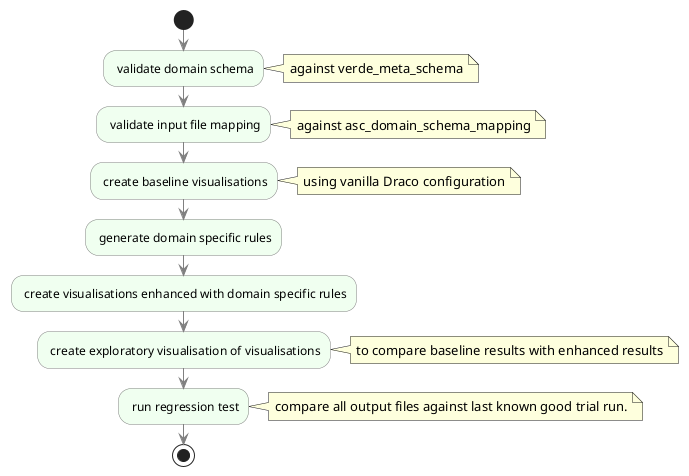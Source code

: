 @startuml

skinparam ActivityBackgroundColor honeydew
skinparam ActivityDiamondBackgroundColor honeydew
skinparam ActivityBorderColor gray
skinparam ActivityDiamondBorderColor gray
skinparam ArrowColor gray

start
: validate domain schema;
note right: against verde_meta_schema
: validate input file mapping;
note right: against asc_domain_schema_mapping
: create baseline visualisations;
note right: using vanilla Draco configuration
: generate domain specific rules;
: create visualisations enhanced with domain specific rules;
: create exploratory visualisation of visualisations;
note right: to compare baseline results with enhanced results
: run regression test;
note right: compare all output files against last known good trial run.
stop

@enduml